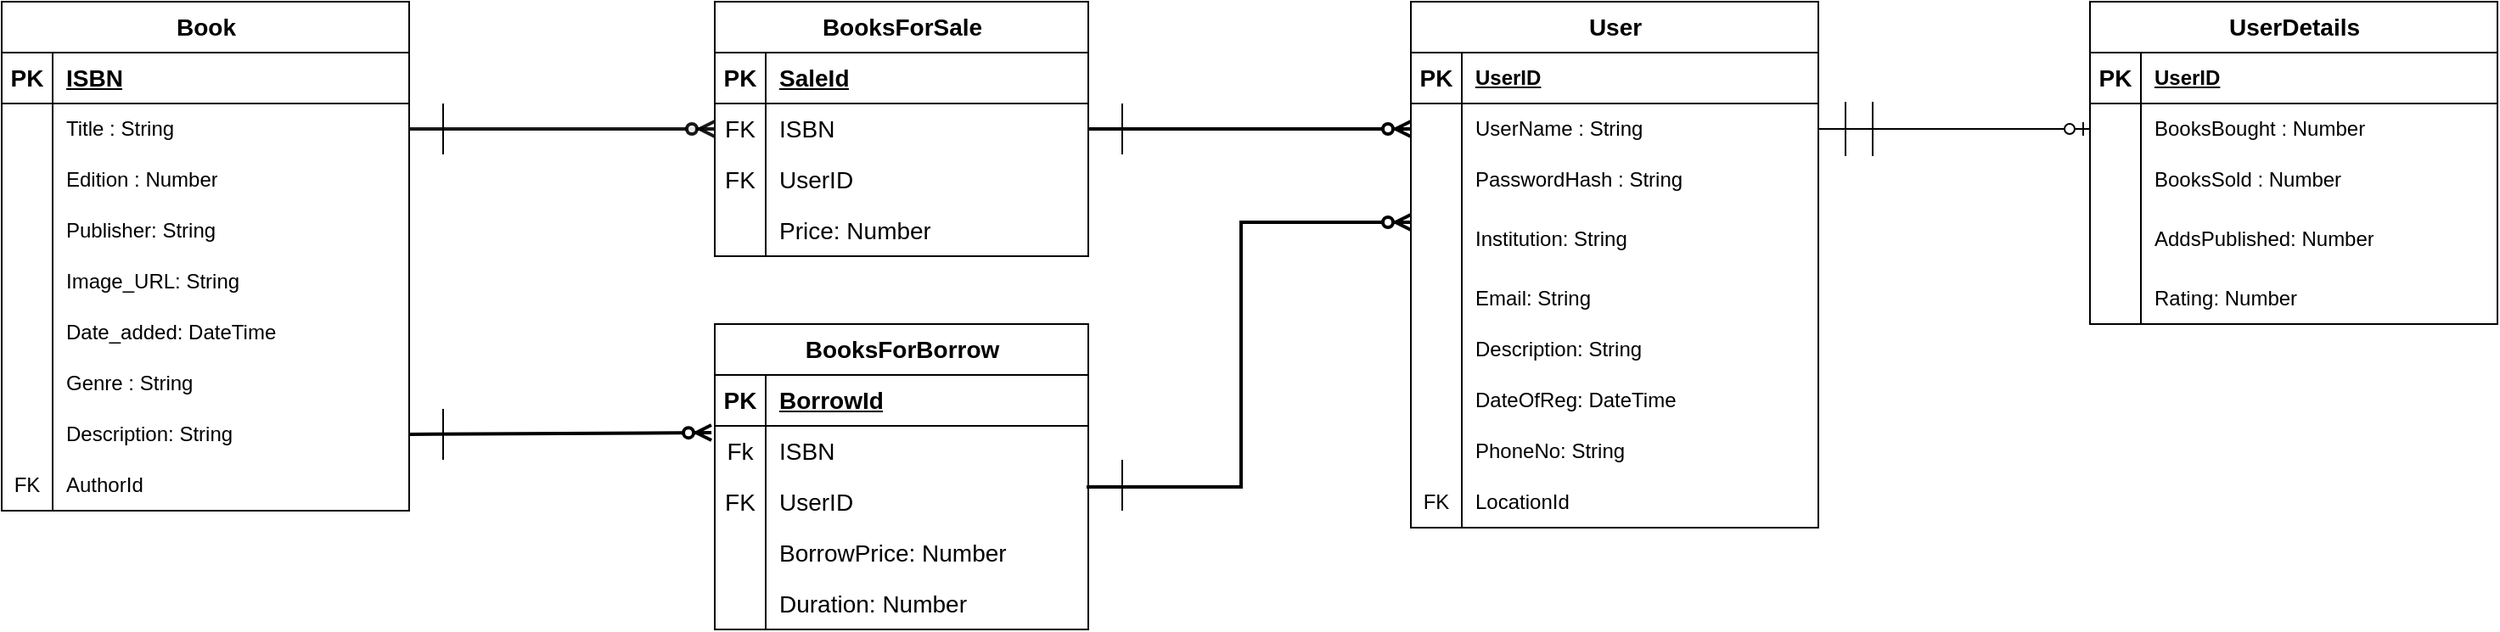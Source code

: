 <mxfile version="21.6.7" type="github">
  <diagram name="Page-1" id="9v51sOSDwu45F2Rm-h4h">
    <mxGraphModel dx="1434" dy="751" grid="1" gridSize="10" guides="1" tooltips="1" connect="1" arrows="1" fold="1" page="1" pageScale="1" pageWidth="850" pageHeight="1100" math="0" shadow="0">
      <root>
        <mxCell id="0" />
        <mxCell id="1" parent="0" />
        <mxCell id="C9G05ynlxcYuqc8bVZSr-22" value="Book" style="shape=table;startSize=30;container=1;collapsible=1;childLayout=tableLayout;fixedRows=1;rowLines=0;fontStyle=1;align=center;resizeLast=1;html=1;fontSize=14;resizeHeight=1;" parent="1" vertex="1">
          <mxGeometry x="20" y="40" width="240" height="300" as="geometry">
            <mxRectangle x="330" y="170" width="80" height="30" as="alternateBounds" />
          </mxGeometry>
        </mxCell>
        <mxCell id="C9G05ynlxcYuqc8bVZSr-23" value="" style="shape=tableRow;horizontal=0;startSize=0;swimlaneHead=0;swimlaneBody=0;fillColor=none;collapsible=0;dropTarget=0;points=[[0,0.5],[1,0.5]];portConstraint=eastwest;top=0;left=0;right=0;bottom=1;" parent="C9G05ynlxcYuqc8bVZSr-22" vertex="1">
          <mxGeometry y="30" width="240" height="30" as="geometry" />
        </mxCell>
        <mxCell id="C9G05ynlxcYuqc8bVZSr-24" value="&lt;font style=&quot;font-size: 14px;&quot;&gt;PK&lt;/font&gt;" style="shape=partialRectangle;connectable=0;fillColor=none;top=0;left=0;bottom=0;right=0;fontStyle=1;overflow=hidden;whiteSpace=wrap;html=1;" parent="C9G05ynlxcYuqc8bVZSr-23" vertex="1">
          <mxGeometry width="30" height="30" as="geometry">
            <mxRectangle width="30" height="30" as="alternateBounds" />
          </mxGeometry>
        </mxCell>
        <mxCell id="C9G05ynlxcYuqc8bVZSr-25" value="&lt;font style=&quot;font-size: 14px;&quot;&gt;ISBN&lt;/font&gt;" style="shape=partialRectangle;connectable=0;fillColor=none;top=0;left=0;bottom=0;right=0;align=left;spacingLeft=6;fontStyle=5;overflow=hidden;whiteSpace=wrap;html=1;" parent="C9G05ynlxcYuqc8bVZSr-23" vertex="1">
          <mxGeometry x="30" width="210" height="30" as="geometry">
            <mxRectangle width="210" height="30" as="alternateBounds" />
          </mxGeometry>
        </mxCell>
        <mxCell id="C9G05ynlxcYuqc8bVZSr-26" value="" style="shape=tableRow;horizontal=0;startSize=0;swimlaneHead=0;swimlaneBody=0;fillColor=none;collapsible=0;dropTarget=0;points=[[0,0.5],[1,0.5]];portConstraint=eastwest;top=0;left=0;right=0;bottom=0;" parent="C9G05ynlxcYuqc8bVZSr-22" vertex="1">
          <mxGeometry y="60" width="240" height="30" as="geometry" />
        </mxCell>
        <mxCell id="C9G05ynlxcYuqc8bVZSr-27" value="" style="shape=partialRectangle;connectable=0;fillColor=none;top=0;left=0;bottom=0;right=0;editable=1;overflow=hidden;whiteSpace=wrap;html=1;" parent="C9G05ynlxcYuqc8bVZSr-26" vertex="1">
          <mxGeometry width="30" height="30" as="geometry">
            <mxRectangle width="30" height="30" as="alternateBounds" />
          </mxGeometry>
        </mxCell>
        <mxCell id="C9G05ynlxcYuqc8bVZSr-28" value="&lt;div align=&quot;left&quot;&gt;Title : String&lt;br&gt;&lt;/div&gt;" style="shape=partialRectangle;connectable=0;fillColor=none;top=0;left=0;bottom=0;right=0;align=left;spacingLeft=6;overflow=hidden;whiteSpace=wrap;html=1;fontSize=12;" parent="C9G05ynlxcYuqc8bVZSr-26" vertex="1">
          <mxGeometry x="30" width="210" height="30" as="geometry">
            <mxRectangle width="210" height="30" as="alternateBounds" />
          </mxGeometry>
        </mxCell>
        <mxCell id="C9G05ynlxcYuqc8bVZSr-29" value="" style="shape=tableRow;horizontal=0;startSize=0;swimlaneHead=0;swimlaneBody=0;fillColor=none;collapsible=0;dropTarget=0;points=[[0,0.5],[1,0.5]];portConstraint=eastwest;top=0;left=0;right=0;bottom=0;" parent="C9G05ynlxcYuqc8bVZSr-22" vertex="1">
          <mxGeometry y="90" width="240" height="30" as="geometry" />
        </mxCell>
        <mxCell id="C9G05ynlxcYuqc8bVZSr-30" value="" style="shape=partialRectangle;connectable=0;fillColor=none;top=0;left=0;bottom=0;right=0;editable=1;overflow=hidden;whiteSpace=wrap;html=1;" parent="C9G05ynlxcYuqc8bVZSr-29" vertex="1">
          <mxGeometry width="30" height="30" as="geometry">
            <mxRectangle width="30" height="30" as="alternateBounds" />
          </mxGeometry>
        </mxCell>
        <mxCell id="C9G05ynlxcYuqc8bVZSr-31" value="Edition : Number" style="shape=partialRectangle;connectable=0;fillColor=none;top=0;left=0;bottom=0;right=0;align=left;spacingLeft=6;overflow=hidden;whiteSpace=wrap;html=1;fontSize=12;" parent="C9G05ynlxcYuqc8bVZSr-29" vertex="1">
          <mxGeometry x="30" width="210" height="30" as="geometry">
            <mxRectangle width="210" height="30" as="alternateBounds" />
          </mxGeometry>
        </mxCell>
        <mxCell id="C9G05ynlxcYuqc8bVZSr-32" value="" style="shape=tableRow;horizontal=0;startSize=0;swimlaneHead=0;swimlaneBody=0;fillColor=none;collapsible=0;dropTarget=0;points=[[0,0.5],[1,0.5]];portConstraint=eastwest;top=0;left=0;right=0;bottom=0;" parent="C9G05ynlxcYuqc8bVZSr-22" vertex="1">
          <mxGeometry y="120" width="240" height="30" as="geometry" />
        </mxCell>
        <mxCell id="C9G05ynlxcYuqc8bVZSr-33" value="" style="shape=partialRectangle;connectable=0;fillColor=none;top=0;left=0;bottom=0;right=0;editable=1;overflow=hidden;whiteSpace=wrap;html=1;" parent="C9G05ynlxcYuqc8bVZSr-32" vertex="1">
          <mxGeometry width="30" height="30" as="geometry">
            <mxRectangle width="30" height="30" as="alternateBounds" />
          </mxGeometry>
        </mxCell>
        <mxCell id="C9G05ynlxcYuqc8bVZSr-34" value="Publisher: String" style="shape=partialRectangle;connectable=0;fillColor=none;top=0;left=0;bottom=0;right=0;align=left;spacingLeft=6;overflow=hidden;whiteSpace=wrap;html=1;fontSize=12;" parent="C9G05ynlxcYuqc8bVZSr-32" vertex="1">
          <mxGeometry x="30" width="210" height="30" as="geometry">
            <mxRectangle width="210" height="30" as="alternateBounds" />
          </mxGeometry>
        </mxCell>
        <mxCell id="C9G05ynlxcYuqc8bVZSr-78" value="" style="shape=tableRow;horizontal=0;startSize=0;swimlaneHead=0;swimlaneBody=0;fillColor=none;collapsible=0;dropTarget=0;points=[[0,0.5],[1,0.5]];portConstraint=eastwest;top=0;left=0;right=0;bottom=0;" parent="C9G05ynlxcYuqc8bVZSr-22" vertex="1">
          <mxGeometry y="150" width="240" height="30" as="geometry" />
        </mxCell>
        <mxCell id="C9G05ynlxcYuqc8bVZSr-79" value="" style="shape=partialRectangle;connectable=0;fillColor=none;top=0;left=0;bottom=0;right=0;editable=1;overflow=hidden;whiteSpace=wrap;html=1;" parent="C9G05ynlxcYuqc8bVZSr-78" vertex="1">
          <mxGeometry width="30" height="30" as="geometry">
            <mxRectangle width="30" height="30" as="alternateBounds" />
          </mxGeometry>
        </mxCell>
        <mxCell id="C9G05ynlxcYuqc8bVZSr-80" value="Image_URL: String" style="shape=partialRectangle;connectable=0;fillColor=none;top=0;left=0;bottom=0;right=0;align=left;spacingLeft=6;overflow=hidden;whiteSpace=wrap;html=1;fontSize=12;" parent="C9G05ynlxcYuqc8bVZSr-78" vertex="1">
          <mxGeometry x="30" width="210" height="30" as="geometry">
            <mxRectangle width="210" height="30" as="alternateBounds" />
          </mxGeometry>
        </mxCell>
        <mxCell id="C9G05ynlxcYuqc8bVZSr-81" value="" style="shape=tableRow;horizontal=0;startSize=0;swimlaneHead=0;swimlaneBody=0;fillColor=none;collapsible=0;dropTarget=0;points=[[0,0.5],[1,0.5]];portConstraint=eastwest;top=0;left=0;right=0;bottom=0;" parent="C9G05ynlxcYuqc8bVZSr-22" vertex="1">
          <mxGeometry y="180" width="240" height="30" as="geometry" />
        </mxCell>
        <mxCell id="C9G05ynlxcYuqc8bVZSr-82" value="" style="shape=partialRectangle;connectable=0;fillColor=none;top=0;left=0;bottom=0;right=0;editable=1;overflow=hidden;whiteSpace=wrap;html=1;" parent="C9G05ynlxcYuqc8bVZSr-81" vertex="1">
          <mxGeometry width="30" height="30" as="geometry">
            <mxRectangle width="30" height="30" as="alternateBounds" />
          </mxGeometry>
        </mxCell>
        <mxCell id="C9G05ynlxcYuqc8bVZSr-83" value="Date_added: DateTime" style="shape=partialRectangle;connectable=0;fillColor=none;top=0;left=0;bottom=0;right=0;align=left;spacingLeft=6;overflow=hidden;whiteSpace=wrap;html=1;fontSize=12;" parent="C9G05ynlxcYuqc8bVZSr-81" vertex="1">
          <mxGeometry x="30" width="210" height="30" as="geometry">
            <mxRectangle width="210" height="30" as="alternateBounds" />
          </mxGeometry>
        </mxCell>
        <mxCell id="C9G05ynlxcYuqc8bVZSr-84" value="" style="shape=tableRow;horizontal=0;startSize=0;swimlaneHead=0;swimlaneBody=0;fillColor=none;collapsible=0;dropTarget=0;points=[[0,0.5],[1,0.5]];portConstraint=eastwest;top=0;left=0;right=0;bottom=0;" parent="C9G05ynlxcYuqc8bVZSr-22" vertex="1">
          <mxGeometry y="210" width="240" height="30" as="geometry" />
        </mxCell>
        <mxCell id="C9G05ynlxcYuqc8bVZSr-85" value="" style="shape=partialRectangle;connectable=0;fillColor=none;top=0;left=0;bottom=0;right=0;editable=1;overflow=hidden;whiteSpace=wrap;html=1;" parent="C9G05ynlxcYuqc8bVZSr-84" vertex="1">
          <mxGeometry width="30" height="30" as="geometry">
            <mxRectangle width="30" height="30" as="alternateBounds" />
          </mxGeometry>
        </mxCell>
        <mxCell id="C9G05ynlxcYuqc8bVZSr-86" value="Genre : String" style="shape=partialRectangle;connectable=0;fillColor=none;top=0;left=0;bottom=0;right=0;align=left;spacingLeft=6;overflow=hidden;whiteSpace=wrap;html=1;fontSize=12;" parent="C9G05ynlxcYuqc8bVZSr-84" vertex="1">
          <mxGeometry x="30" width="210" height="30" as="geometry">
            <mxRectangle width="210" height="30" as="alternateBounds" />
          </mxGeometry>
        </mxCell>
        <mxCell id="C9G05ynlxcYuqc8bVZSr-87" value="" style="shape=tableRow;horizontal=0;startSize=0;swimlaneHead=0;swimlaneBody=0;fillColor=none;collapsible=0;dropTarget=0;points=[[0,0.5],[1,0.5]];portConstraint=eastwest;top=0;left=0;right=0;bottom=0;" parent="C9G05ynlxcYuqc8bVZSr-22" vertex="1">
          <mxGeometry y="240" width="240" height="30" as="geometry" />
        </mxCell>
        <mxCell id="C9G05ynlxcYuqc8bVZSr-88" value="" style="shape=partialRectangle;connectable=0;fillColor=none;top=0;left=0;bottom=0;right=0;editable=1;overflow=hidden;whiteSpace=wrap;html=1;" parent="C9G05ynlxcYuqc8bVZSr-87" vertex="1">
          <mxGeometry width="30" height="30" as="geometry">
            <mxRectangle width="30" height="30" as="alternateBounds" />
          </mxGeometry>
        </mxCell>
        <mxCell id="C9G05ynlxcYuqc8bVZSr-89" value="Description: String" style="shape=partialRectangle;connectable=0;fillColor=none;top=0;left=0;bottom=0;right=0;align=left;spacingLeft=6;overflow=hidden;whiteSpace=wrap;html=1;fontSize=12;" parent="C9G05ynlxcYuqc8bVZSr-87" vertex="1">
          <mxGeometry x="30" width="210" height="30" as="geometry">
            <mxRectangle width="210" height="30" as="alternateBounds" />
          </mxGeometry>
        </mxCell>
        <mxCell id="C9G05ynlxcYuqc8bVZSr-93" value="" style="shape=tableRow;horizontal=0;startSize=0;swimlaneHead=0;swimlaneBody=0;fillColor=none;collapsible=0;dropTarget=0;points=[[0,0.5],[1,0.5]];portConstraint=eastwest;top=0;left=0;right=0;bottom=0;" parent="C9G05ynlxcYuqc8bVZSr-22" vertex="1">
          <mxGeometry y="270" width="240" height="30" as="geometry" />
        </mxCell>
        <mxCell id="C9G05ynlxcYuqc8bVZSr-94" value="FK" style="shape=partialRectangle;connectable=0;fillColor=none;top=0;left=0;bottom=0;right=0;editable=1;overflow=hidden;whiteSpace=wrap;html=1;" parent="C9G05ynlxcYuqc8bVZSr-93" vertex="1">
          <mxGeometry width="30" height="30" as="geometry">
            <mxRectangle width="30" height="30" as="alternateBounds" />
          </mxGeometry>
        </mxCell>
        <mxCell id="C9G05ynlxcYuqc8bVZSr-95" value="AuthorId " style="shape=partialRectangle;connectable=0;fillColor=none;top=0;left=0;bottom=0;right=0;align=left;spacingLeft=6;overflow=hidden;whiteSpace=wrap;html=1;fontSize=12;" parent="C9G05ynlxcYuqc8bVZSr-93" vertex="1">
          <mxGeometry x="30" width="210" height="30" as="geometry">
            <mxRectangle width="210" height="30" as="alternateBounds" />
          </mxGeometry>
        </mxCell>
        <mxCell id="C9G05ynlxcYuqc8bVZSr-114" value="BooksForSale " style="shape=table;startSize=30;container=1;collapsible=1;childLayout=tableLayout;fixedRows=1;rowLines=0;fontStyle=1;align=center;resizeLast=1;html=1;strokeColor=default;fontFamily=Helvetica;fontSize=14;fontColor=default;fillColor=default;" parent="1" vertex="1">
          <mxGeometry x="440" y="40" width="220" height="150" as="geometry" />
        </mxCell>
        <mxCell id="C9G05ynlxcYuqc8bVZSr-115" value="" style="shape=tableRow;horizontal=0;startSize=0;swimlaneHead=0;swimlaneBody=0;fillColor=none;collapsible=0;dropTarget=0;points=[[0,0.5],[1,0.5]];portConstraint=eastwest;top=0;left=0;right=0;bottom=1;strokeColor=default;fontFamily=Helvetica;fontSize=14;fontColor=default;html=1;" parent="C9G05ynlxcYuqc8bVZSr-114" vertex="1">
          <mxGeometry y="30" width="220" height="30" as="geometry" />
        </mxCell>
        <mxCell id="C9G05ynlxcYuqc8bVZSr-116" value="PK" style="shape=partialRectangle;connectable=0;fillColor=none;top=0;left=0;bottom=0;right=0;fontStyle=1;overflow=hidden;whiteSpace=wrap;html=1;strokeColor=default;fontFamily=Helvetica;fontSize=14;fontColor=default;startSize=30;" parent="C9G05ynlxcYuqc8bVZSr-115" vertex="1">
          <mxGeometry width="30" height="30" as="geometry">
            <mxRectangle width="30" height="30" as="alternateBounds" />
          </mxGeometry>
        </mxCell>
        <mxCell id="C9G05ynlxcYuqc8bVZSr-117" value="SaleId" style="shape=partialRectangle;connectable=0;fillColor=none;top=0;left=0;bottom=0;right=0;align=left;spacingLeft=6;fontStyle=5;overflow=hidden;whiteSpace=wrap;html=1;strokeColor=default;fontFamily=Helvetica;fontSize=14;fontColor=default;startSize=30;" parent="C9G05ynlxcYuqc8bVZSr-115" vertex="1">
          <mxGeometry x="30" width="190" height="30" as="geometry">
            <mxRectangle width="190" height="30" as="alternateBounds" />
          </mxGeometry>
        </mxCell>
        <mxCell id="C9G05ynlxcYuqc8bVZSr-118" value="" style="shape=tableRow;horizontal=0;startSize=0;swimlaneHead=0;swimlaneBody=0;fillColor=none;collapsible=0;dropTarget=0;points=[[0,0.5],[1,0.5]];portConstraint=eastwest;top=0;left=0;right=0;bottom=0;strokeColor=default;fontFamily=Helvetica;fontSize=14;fontColor=default;html=1;" parent="C9G05ynlxcYuqc8bVZSr-114" vertex="1">
          <mxGeometry y="60" width="220" height="30" as="geometry" />
        </mxCell>
        <mxCell id="C9G05ynlxcYuqc8bVZSr-119" value="FK" style="shape=partialRectangle;connectable=0;fillColor=none;top=0;left=0;bottom=0;right=0;editable=1;overflow=hidden;whiteSpace=wrap;html=1;strokeColor=default;fontFamily=Helvetica;fontSize=14;fontColor=default;startSize=30;" parent="C9G05ynlxcYuqc8bVZSr-118" vertex="1">
          <mxGeometry width="30" height="30" as="geometry">
            <mxRectangle width="30" height="30" as="alternateBounds" />
          </mxGeometry>
        </mxCell>
        <mxCell id="C9G05ynlxcYuqc8bVZSr-120" value="ISBN" style="shape=partialRectangle;connectable=0;fillColor=none;top=0;left=0;bottom=0;right=0;align=left;spacingLeft=6;overflow=hidden;whiteSpace=wrap;html=1;strokeColor=default;fontFamily=Helvetica;fontSize=14;fontColor=default;startSize=30;" parent="C9G05ynlxcYuqc8bVZSr-118" vertex="1">
          <mxGeometry x="30" width="190" height="30" as="geometry">
            <mxRectangle width="190" height="30" as="alternateBounds" />
          </mxGeometry>
        </mxCell>
        <mxCell id="C9G05ynlxcYuqc8bVZSr-121" value="" style="shape=tableRow;horizontal=0;startSize=0;swimlaneHead=0;swimlaneBody=0;fillColor=none;collapsible=0;dropTarget=0;points=[[0,0.5],[1,0.5]];portConstraint=eastwest;top=0;left=0;right=0;bottom=0;strokeColor=default;fontFamily=Helvetica;fontSize=14;fontColor=default;html=1;" parent="C9G05ynlxcYuqc8bVZSr-114" vertex="1">
          <mxGeometry y="90" width="220" height="30" as="geometry" />
        </mxCell>
        <mxCell id="C9G05ynlxcYuqc8bVZSr-122" value="FK" style="shape=partialRectangle;connectable=0;fillColor=none;top=0;left=0;bottom=0;right=0;editable=1;overflow=hidden;whiteSpace=wrap;html=1;strokeColor=default;fontFamily=Helvetica;fontSize=14;fontColor=default;startSize=30;" parent="C9G05ynlxcYuqc8bVZSr-121" vertex="1">
          <mxGeometry width="30" height="30" as="geometry">
            <mxRectangle width="30" height="30" as="alternateBounds" />
          </mxGeometry>
        </mxCell>
        <mxCell id="C9G05ynlxcYuqc8bVZSr-123" value="UserID" style="shape=partialRectangle;connectable=0;fillColor=none;top=0;left=0;bottom=0;right=0;align=left;spacingLeft=6;overflow=hidden;whiteSpace=wrap;html=1;strokeColor=default;fontFamily=Helvetica;fontSize=14;fontColor=default;startSize=30;" parent="C9G05ynlxcYuqc8bVZSr-121" vertex="1">
          <mxGeometry x="30" width="190" height="30" as="geometry">
            <mxRectangle width="190" height="30" as="alternateBounds" />
          </mxGeometry>
        </mxCell>
        <mxCell id="C9G05ynlxcYuqc8bVZSr-124" value="" style="shape=tableRow;horizontal=0;startSize=0;swimlaneHead=0;swimlaneBody=0;fillColor=none;collapsible=0;dropTarget=0;points=[[0,0.5],[1,0.5]];portConstraint=eastwest;top=0;left=0;right=0;bottom=0;strokeColor=default;fontFamily=Helvetica;fontSize=14;fontColor=default;html=1;" parent="C9G05ynlxcYuqc8bVZSr-114" vertex="1">
          <mxGeometry y="120" width="220" height="30" as="geometry" />
        </mxCell>
        <mxCell id="C9G05ynlxcYuqc8bVZSr-125" value="" style="shape=partialRectangle;connectable=0;fillColor=none;top=0;left=0;bottom=0;right=0;editable=1;overflow=hidden;whiteSpace=wrap;html=1;strokeColor=default;fontFamily=Helvetica;fontSize=14;fontColor=default;startSize=30;" parent="C9G05ynlxcYuqc8bVZSr-124" vertex="1">
          <mxGeometry width="30" height="30" as="geometry">
            <mxRectangle width="30" height="30" as="alternateBounds" />
          </mxGeometry>
        </mxCell>
        <mxCell id="C9G05ynlxcYuqc8bVZSr-126" value="Price: Number" style="shape=partialRectangle;connectable=0;fillColor=none;top=0;left=0;bottom=0;right=0;align=left;spacingLeft=6;overflow=hidden;whiteSpace=wrap;html=1;strokeColor=default;fontFamily=Helvetica;fontSize=14;fontColor=default;startSize=30;" parent="C9G05ynlxcYuqc8bVZSr-124" vertex="1">
          <mxGeometry x="30" width="190" height="30" as="geometry">
            <mxRectangle width="190" height="30" as="alternateBounds" />
          </mxGeometry>
        </mxCell>
        <mxCell id="C9G05ynlxcYuqc8bVZSr-127" value="BooksForBorrow" style="shape=table;startSize=30;container=1;collapsible=1;childLayout=tableLayout;fixedRows=1;rowLines=0;fontStyle=1;align=center;resizeLast=1;html=1;strokeColor=default;fontFamily=Helvetica;fontSize=14;fontColor=default;fillColor=default;" parent="1" vertex="1">
          <mxGeometry x="440" y="230" width="220" height="180" as="geometry" />
        </mxCell>
        <mxCell id="C9G05ynlxcYuqc8bVZSr-128" value="" style="shape=tableRow;horizontal=0;startSize=0;swimlaneHead=0;swimlaneBody=0;fillColor=none;collapsible=0;dropTarget=0;points=[[0,0.5],[1,0.5]];portConstraint=eastwest;top=0;left=0;right=0;bottom=1;strokeColor=default;fontFamily=Helvetica;fontSize=14;fontColor=default;html=1;" parent="C9G05ynlxcYuqc8bVZSr-127" vertex="1">
          <mxGeometry y="30" width="220" height="30" as="geometry" />
        </mxCell>
        <mxCell id="C9G05ynlxcYuqc8bVZSr-129" value="PK" style="shape=partialRectangle;connectable=0;fillColor=none;top=0;left=0;bottom=0;right=0;fontStyle=1;overflow=hidden;whiteSpace=wrap;html=1;strokeColor=default;fontFamily=Helvetica;fontSize=14;fontColor=default;startSize=30;" parent="C9G05ynlxcYuqc8bVZSr-128" vertex="1">
          <mxGeometry width="30" height="30" as="geometry">
            <mxRectangle width="30" height="30" as="alternateBounds" />
          </mxGeometry>
        </mxCell>
        <mxCell id="C9G05ynlxcYuqc8bVZSr-130" value="BorrowId" style="shape=partialRectangle;connectable=0;fillColor=none;top=0;left=0;bottom=0;right=0;align=left;spacingLeft=6;fontStyle=5;overflow=hidden;whiteSpace=wrap;html=1;strokeColor=default;fontFamily=Helvetica;fontSize=14;fontColor=default;startSize=30;" parent="C9G05ynlxcYuqc8bVZSr-128" vertex="1">
          <mxGeometry x="30" width="190" height="30" as="geometry">
            <mxRectangle width="190" height="30" as="alternateBounds" />
          </mxGeometry>
        </mxCell>
        <mxCell id="C9G05ynlxcYuqc8bVZSr-131" value="" style="shape=tableRow;horizontal=0;startSize=0;swimlaneHead=0;swimlaneBody=0;fillColor=none;collapsible=0;dropTarget=0;points=[[0,0.5],[1,0.5]];portConstraint=eastwest;top=0;left=0;right=0;bottom=0;strokeColor=default;fontFamily=Helvetica;fontSize=14;fontColor=default;html=1;" parent="C9G05ynlxcYuqc8bVZSr-127" vertex="1">
          <mxGeometry y="60" width="220" height="30" as="geometry" />
        </mxCell>
        <mxCell id="C9G05ynlxcYuqc8bVZSr-132" value="Fk" style="shape=partialRectangle;connectable=0;fillColor=none;top=0;left=0;bottom=0;right=0;editable=1;overflow=hidden;whiteSpace=wrap;html=1;strokeColor=default;fontFamily=Helvetica;fontSize=14;fontColor=default;startSize=30;" parent="C9G05ynlxcYuqc8bVZSr-131" vertex="1">
          <mxGeometry width="30" height="30" as="geometry">
            <mxRectangle width="30" height="30" as="alternateBounds" />
          </mxGeometry>
        </mxCell>
        <mxCell id="C9G05ynlxcYuqc8bVZSr-133" value="ISBN" style="shape=partialRectangle;connectable=0;fillColor=none;top=0;left=0;bottom=0;right=0;align=left;spacingLeft=6;overflow=hidden;whiteSpace=wrap;html=1;strokeColor=default;fontFamily=Helvetica;fontSize=14;fontColor=default;startSize=30;" parent="C9G05ynlxcYuqc8bVZSr-131" vertex="1">
          <mxGeometry x="30" width="190" height="30" as="geometry">
            <mxRectangle width="190" height="30" as="alternateBounds" />
          </mxGeometry>
        </mxCell>
        <mxCell id="C9G05ynlxcYuqc8bVZSr-134" value="" style="shape=tableRow;horizontal=0;startSize=0;swimlaneHead=0;swimlaneBody=0;fillColor=none;collapsible=0;dropTarget=0;points=[[0,0.5],[1,0.5]];portConstraint=eastwest;top=0;left=0;right=0;bottom=0;strokeColor=default;fontFamily=Helvetica;fontSize=14;fontColor=default;html=1;" parent="C9G05ynlxcYuqc8bVZSr-127" vertex="1">
          <mxGeometry y="90" width="220" height="30" as="geometry" />
        </mxCell>
        <mxCell id="C9G05ynlxcYuqc8bVZSr-135" value="FK" style="shape=partialRectangle;connectable=0;fillColor=none;top=0;left=0;bottom=0;right=0;editable=1;overflow=hidden;whiteSpace=wrap;html=1;strokeColor=default;fontFamily=Helvetica;fontSize=14;fontColor=default;startSize=30;" parent="C9G05ynlxcYuqc8bVZSr-134" vertex="1">
          <mxGeometry width="30" height="30" as="geometry">
            <mxRectangle width="30" height="30" as="alternateBounds" />
          </mxGeometry>
        </mxCell>
        <mxCell id="C9G05ynlxcYuqc8bVZSr-136" value="UserID" style="shape=partialRectangle;connectable=0;fillColor=none;top=0;left=0;bottom=0;right=0;align=left;spacingLeft=6;overflow=hidden;whiteSpace=wrap;html=1;strokeColor=default;fontFamily=Helvetica;fontSize=14;fontColor=default;startSize=30;" parent="C9G05ynlxcYuqc8bVZSr-134" vertex="1">
          <mxGeometry x="30" width="190" height="30" as="geometry">
            <mxRectangle width="190" height="30" as="alternateBounds" />
          </mxGeometry>
        </mxCell>
        <mxCell id="C9G05ynlxcYuqc8bVZSr-137" value="" style="shape=tableRow;horizontal=0;startSize=0;swimlaneHead=0;swimlaneBody=0;fillColor=none;collapsible=0;dropTarget=0;points=[[0,0.5],[1,0.5]];portConstraint=eastwest;top=0;left=0;right=0;bottom=0;strokeColor=default;fontFamily=Helvetica;fontSize=14;fontColor=default;html=1;" parent="C9G05ynlxcYuqc8bVZSr-127" vertex="1">
          <mxGeometry y="120" width="220" height="30" as="geometry" />
        </mxCell>
        <mxCell id="C9G05ynlxcYuqc8bVZSr-138" value="" style="shape=partialRectangle;connectable=0;fillColor=none;top=0;left=0;bottom=0;right=0;editable=1;overflow=hidden;whiteSpace=wrap;html=1;strokeColor=default;fontFamily=Helvetica;fontSize=14;fontColor=default;startSize=30;" parent="C9G05ynlxcYuqc8bVZSr-137" vertex="1">
          <mxGeometry width="30" height="30" as="geometry">
            <mxRectangle width="30" height="30" as="alternateBounds" />
          </mxGeometry>
        </mxCell>
        <mxCell id="C9G05ynlxcYuqc8bVZSr-139" value="BorrowPrice: Number" style="shape=partialRectangle;connectable=0;fillColor=none;top=0;left=0;bottom=0;right=0;align=left;spacingLeft=6;overflow=hidden;whiteSpace=wrap;html=1;strokeColor=default;fontFamily=Helvetica;fontSize=14;fontColor=default;startSize=30;" parent="C9G05ynlxcYuqc8bVZSr-137" vertex="1">
          <mxGeometry x="30" width="190" height="30" as="geometry">
            <mxRectangle width="190" height="30" as="alternateBounds" />
          </mxGeometry>
        </mxCell>
        <mxCell id="C9G05ynlxcYuqc8bVZSr-140" value="" style="shape=tableRow;horizontal=0;startSize=0;swimlaneHead=0;swimlaneBody=0;fillColor=none;collapsible=0;dropTarget=0;points=[[0,0.5],[1,0.5]];portConstraint=eastwest;top=0;left=0;right=0;bottom=0;strokeColor=default;fontFamily=Helvetica;fontSize=14;fontColor=default;html=1;" parent="C9G05ynlxcYuqc8bVZSr-127" vertex="1">
          <mxGeometry y="150" width="220" height="30" as="geometry" />
        </mxCell>
        <mxCell id="C9G05ynlxcYuqc8bVZSr-141" value="" style="shape=partialRectangle;connectable=0;fillColor=none;top=0;left=0;bottom=0;right=0;editable=1;overflow=hidden;whiteSpace=wrap;html=1;strokeColor=default;fontFamily=Helvetica;fontSize=14;fontColor=default;startSize=30;" parent="C9G05ynlxcYuqc8bVZSr-140" vertex="1">
          <mxGeometry width="30" height="30" as="geometry">
            <mxRectangle width="30" height="30" as="alternateBounds" />
          </mxGeometry>
        </mxCell>
        <mxCell id="C9G05ynlxcYuqc8bVZSr-142" value="Duration: Number" style="shape=partialRectangle;connectable=0;fillColor=none;top=0;left=0;bottom=0;right=0;align=left;spacingLeft=6;overflow=hidden;whiteSpace=wrap;html=1;strokeColor=default;fontFamily=Helvetica;fontSize=14;fontColor=default;startSize=30;" parent="C9G05ynlxcYuqc8bVZSr-140" vertex="1">
          <mxGeometry x="30" width="190" height="30" as="geometry">
            <mxRectangle width="190" height="30" as="alternateBounds" />
          </mxGeometry>
        </mxCell>
        <mxCell id="C9G05ynlxcYuqc8bVZSr-143" value="" style="fontSize=12;html=1;endArrow=ERzeroToMany;endFill=1;fontFamily=Helvetica;fontColor=default;startSize=30;entryX=0;entryY=0.5;entryDx=0;entryDy=0;exitX=1;exitY=0.5;exitDx=0;exitDy=0;strokeWidth=2;rounded=0;opacity=90;" parent="1" source="C9G05ynlxcYuqc8bVZSr-26" target="C9G05ynlxcYuqc8bVZSr-118" edge="1">
          <mxGeometry width="100" height="100" relative="1" as="geometry">
            <mxPoint x="260" y="180" as="sourcePoint" />
            <mxPoint x="370" y="70" as="targetPoint" />
          </mxGeometry>
        </mxCell>
        <mxCell id="C9G05ynlxcYuqc8bVZSr-144" value="" style="fontSize=12;html=1;endArrow=ERzeroToMany;endFill=1;rounded=0;fontFamily=Helvetica;fontColor=default;startSize=30;exitX=1;exitY=0.5;exitDx=0;exitDy=0;entryX=-0.009;entryY=1.133;entryDx=0;entryDy=0;entryPerimeter=0;strokeWidth=2;" parent="1" source="C9G05ynlxcYuqc8bVZSr-87" target="C9G05ynlxcYuqc8bVZSr-128" edge="1">
          <mxGeometry width="100" height="100" relative="1" as="geometry">
            <mxPoint x="300" y="400" as="sourcePoint" />
            <mxPoint x="400" y="300" as="targetPoint" />
          </mxGeometry>
        </mxCell>
        <mxCell id="C9G05ynlxcYuqc8bVZSr-150" value="" style="endArrow=none;html=1;rounded=0;fontFamily=Helvetica;fontSize=14;fontColor=default;startSize=30;" parent="1" edge="1">
          <mxGeometry width="50" height="50" relative="1" as="geometry">
            <mxPoint x="280" y="280" as="sourcePoint" />
            <mxPoint x="280" y="310" as="targetPoint" />
          </mxGeometry>
        </mxCell>
        <mxCell id="C9G05ynlxcYuqc8bVZSr-151" value="" style="endArrow=none;html=1;rounded=0;fontFamily=Helvetica;fontSize=14;fontColor=default;startSize=30;" parent="1" edge="1">
          <mxGeometry width="50" height="50" relative="1" as="geometry">
            <mxPoint x="280" y="130" as="sourcePoint" />
            <mxPoint x="280" y="100" as="targetPoint" />
          </mxGeometry>
        </mxCell>
        <mxCell id="C9G05ynlxcYuqc8bVZSr-161" value="User" style="shape=table;startSize=30;container=1;collapsible=1;childLayout=tableLayout;fixedRows=1;rowLines=0;fontStyle=1;align=center;resizeLast=1;html=1;fontSize=14;resizeHeight=1;" parent="1" vertex="1">
          <mxGeometry x="850" y="40" width="240" height="310" as="geometry">
            <mxRectangle x="330" y="170" width="80" height="30" as="alternateBounds" />
          </mxGeometry>
        </mxCell>
        <mxCell id="C9G05ynlxcYuqc8bVZSr-162" value="" style="shape=tableRow;horizontal=0;startSize=0;swimlaneHead=0;swimlaneBody=0;fillColor=none;collapsible=0;dropTarget=0;points=[[0,0.5],[1,0.5]];portConstraint=eastwest;top=0;left=0;right=0;bottom=1;" parent="C9G05ynlxcYuqc8bVZSr-161" vertex="1">
          <mxGeometry y="30" width="240" height="30" as="geometry" />
        </mxCell>
        <mxCell id="C9G05ynlxcYuqc8bVZSr-163" value="&lt;font style=&quot;font-size: 14px;&quot;&gt;PK&lt;/font&gt;" style="shape=partialRectangle;connectable=0;fillColor=none;top=0;left=0;bottom=0;right=0;fontStyle=1;overflow=hidden;whiteSpace=wrap;html=1;" parent="C9G05ynlxcYuqc8bVZSr-162" vertex="1">
          <mxGeometry width="30" height="30" as="geometry">
            <mxRectangle width="30" height="30" as="alternateBounds" />
          </mxGeometry>
        </mxCell>
        <mxCell id="C9G05ynlxcYuqc8bVZSr-164" value="UserID" style="shape=partialRectangle;connectable=0;fillColor=none;top=0;left=0;bottom=0;right=0;align=left;spacingLeft=6;fontStyle=5;overflow=hidden;whiteSpace=wrap;html=1;" parent="C9G05ynlxcYuqc8bVZSr-162" vertex="1">
          <mxGeometry x="30" width="210" height="30" as="geometry">
            <mxRectangle width="210" height="30" as="alternateBounds" />
          </mxGeometry>
        </mxCell>
        <mxCell id="C9G05ynlxcYuqc8bVZSr-165" value="" style="shape=tableRow;horizontal=0;startSize=0;swimlaneHead=0;swimlaneBody=0;fillColor=none;collapsible=0;dropTarget=0;points=[[0,0.5],[1,0.5]];portConstraint=eastwest;top=0;left=0;right=0;bottom=0;" parent="C9G05ynlxcYuqc8bVZSr-161" vertex="1">
          <mxGeometry y="60" width="240" height="30" as="geometry" />
        </mxCell>
        <mxCell id="C9G05ynlxcYuqc8bVZSr-166" value="" style="shape=partialRectangle;connectable=0;fillColor=none;top=0;left=0;bottom=0;right=0;editable=1;overflow=hidden;whiteSpace=wrap;html=1;" parent="C9G05ynlxcYuqc8bVZSr-165" vertex="1">
          <mxGeometry width="30" height="30" as="geometry">
            <mxRectangle width="30" height="30" as="alternateBounds" />
          </mxGeometry>
        </mxCell>
        <mxCell id="C9G05ynlxcYuqc8bVZSr-167" value="&lt;div align=&quot;left&quot;&gt;UserName : String&lt;br&gt;&lt;/div&gt;" style="shape=partialRectangle;connectable=0;fillColor=none;top=0;left=0;bottom=0;right=0;align=left;spacingLeft=6;overflow=hidden;whiteSpace=wrap;html=1;fontSize=12;" parent="C9G05ynlxcYuqc8bVZSr-165" vertex="1">
          <mxGeometry x="30" width="210" height="30" as="geometry">
            <mxRectangle width="210" height="30" as="alternateBounds" />
          </mxGeometry>
        </mxCell>
        <mxCell id="C9G05ynlxcYuqc8bVZSr-168" value="" style="shape=tableRow;horizontal=0;startSize=0;swimlaneHead=0;swimlaneBody=0;fillColor=none;collapsible=0;dropTarget=0;points=[[0,0.5],[1,0.5]];portConstraint=eastwest;top=0;left=0;right=0;bottom=0;" parent="C9G05ynlxcYuqc8bVZSr-161" vertex="1">
          <mxGeometry y="90" width="240" height="30" as="geometry" />
        </mxCell>
        <mxCell id="C9G05ynlxcYuqc8bVZSr-169" value="" style="shape=partialRectangle;connectable=0;fillColor=none;top=0;left=0;bottom=0;right=0;editable=1;overflow=hidden;whiteSpace=wrap;html=1;" parent="C9G05ynlxcYuqc8bVZSr-168" vertex="1">
          <mxGeometry width="30" height="30" as="geometry">
            <mxRectangle width="30" height="30" as="alternateBounds" />
          </mxGeometry>
        </mxCell>
        <mxCell id="C9G05ynlxcYuqc8bVZSr-170" value="PasswordHash : String" style="shape=partialRectangle;connectable=0;fillColor=none;top=0;left=0;bottom=0;right=0;align=left;spacingLeft=6;overflow=hidden;whiteSpace=wrap;html=1;fontSize=12;" parent="C9G05ynlxcYuqc8bVZSr-168" vertex="1">
          <mxGeometry x="30" width="210" height="30" as="geometry">
            <mxRectangle width="210" height="30" as="alternateBounds" />
          </mxGeometry>
        </mxCell>
        <mxCell id="C9G05ynlxcYuqc8bVZSr-171" value="" style="shape=tableRow;horizontal=0;startSize=0;swimlaneHead=0;swimlaneBody=0;fillColor=none;collapsible=0;dropTarget=0;points=[[0,0.5],[1,0.5]];portConstraint=eastwest;top=0;left=0;right=0;bottom=0;" parent="C9G05ynlxcYuqc8bVZSr-161" vertex="1">
          <mxGeometry y="120" width="240" height="40" as="geometry" />
        </mxCell>
        <mxCell id="C9G05ynlxcYuqc8bVZSr-172" value="" style="shape=partialRectangle;connectable=0;fillColor=none;top=0;left=0;bottom=0;right=0;editable=1;overflow=hidden;whiteSpace=wrap;html=1;" parent="C9G05ynlxcYuqc8bVZSr-171" vertex="1">
          <mxGeometry width="30" height="40" as="geometry">
            <mxRectangle width="30" height="40" as="alternateBounds" />
          </mxGeometry>
        </mxCell>
        <mxCell id="C9G05ynlxcYuqc8bVZSr-173" value="Institution: String" style="shape=partialRectangle;connectable=0;fillColor=none;top=0;left=0;bottom=0;right=0;align=left;spacingLeft=6;overflow=hidden;whiteSpace=wrap;html=1;fontSize=12;" parent="C9G05ynlxcYuqc8bVZSr-171" vertex="1">
          <mxGeometry x="30" width="210" height="40" as="geometry">
            <mxRectangle width="210" height="40" as="alternateBounds" />
          </mxGeometry>
        </mxCell>
        <mxCell id="C9G05ynlxcYuqc8bVZSr-174" value="" style="shape=tableRow;horizontal=0;startSize=0;swimlaneHead=0;swimlaneBody=0;fillColor=none;collapsible=0;dropTarget=0;points=[[0,0.5],[1,0.5]];portConstraint=eastwest;top=0;left=0;right=0;bottom=0;" parent="C9G05ynlxcYuqc8bVZSr-161" vertex="1">
          <mxGeometry y="160" width="240" height="30" as="geometry" />
        </mxCell>
        <mxCell id="C9G05ynlxcYuqc8bVZSr-175" value="" style="shape=partialRectangle;connectable=0;fillColor=none;top=0;left=0;bottom=0;right=0;editable=1;overflow=hidden;whiteSpace=wrap;html=1;" parent="C9G05ynlxcYuqc8bVZSr-174" vertex="1">
          <mxGeometry width="30" height="30" as="geometry">
            <mxRectangle width="30" height="30" as="alternateBounds" />
          </mxGeometry>
        </mxCell>
        <mxCell id="C9G05ynlxcYuqc8bVZSr-176" value="Email: String" style="shape=partialRectangle;connectable=0;fillColor=none;top=0;left=0;bottom=0;right=0;align=left;spacingLeft=6;overflow=hidden;whiteSpace=wrap;html=1;fontSize=12;" parent="C9G05ynlxcYuqc8bVZSr-174" vertex="1">
          <mxGeometry x="30" width="210" height="30" as="geometry">
            <mxRectangle width="210" height="30" as="alternateBounds" />
          </mxGeometry>
        </mxCell>
        <mxCell id="C9G05ynlxcYuqc8bVZSr-183" value="" style="shape=tableRow;horizontal=0;startSize=0;swimlaneHead=0;swimlaneBody=0;fillColor=none;collapsible=0;dropTarget=0;points=[[0,0.5],[1,0.5]];portConstraint=eastwest;top=0;left=0;right=0;bottom=0;" parent="C9G05ynlxcYuqc8bVZSr-161" vertex="1">
          <mxGeometry y="190" width="240" height="30" as="geometry" />
        </mxCell>
        <mxCell id="C9G05ynlxcYuqc8bVZSr-184" value="" style="shape=partialRectangle;connectable=0;fillColor=none;top=0;left=0;bottom=0;right=0;editable=1;overflow=hidden;whiteSpace=wrap;html=1;" parent="C9G05ynlxcYuqc8bVZSr-183" vertex="1">
          <mxGeometry width="30" height="30" as="geometry">
            <mxRectangle width="30" height="30" as="alternateBounds" />
          </mxGeometry>
        </mxCell>
        <mxCell id="C9G05ynlxcYuqc8bVZSr-185" value="Description: String" style="shape=partialRectangle;connectable=0;fillColor=none;top=0;left=0;bottom=0;right=0;align=left;spacingLeft=6;overflow=hidden;whiteSpace=wrap;html=1;fontSize=12;" parent="C9G05ynlxcYuqc8bVZSr-183" vertex="1">
          <mxGeometry x="30" width="210" height="30" as="geometry">
            <mxRectangle width="210" height="30" as="alternateBounds" />
          </mxGeometry>
        </mxCell>
        <mxCell id="C9G05ynlxcYuqc8bVZSr-210" value="" style="shape=tableRow;horizontal=0;startSize=0;swimlaneHead=0;swimlaneBody=0;fillColor=none;collapsible=0;dropTarget=0;points=[[0,0.5],[1,0.5]];portConstraint=eastwest;top=0;left=0;right=0;bottom=0;" parent="C9G05ynlxcYuqc8bVZSr-161" vertex="1">
          <mxGeometry y="220" width="240" height="30" as="geometry" />
        </mxCell>
        <mxCell id="C9G05ynlxcYuqc8bVZSr-211" value="" style="shape=partialRectangle;connectable=0;fillColor=none;top=0;left=0;bottom=0;right=0;editable=1;overflow=hidden;whiteSpace=wrap;html=1;" parent="C9G05ynlxcYuqc8bVZSr-210" vertex="1">
          <mxGeometry width="30" height="30" as="geometry">
            <mxRectangle width="30" height="30" as="alternateBounds" />
          </mxGeometry>
        </mxCell>
        <mxCell id="C9G05ynlxcYuqc8bVZSr-212" value="DateOfReg: DateTime" style="shape=partialRectangle;connectable=0;fillColor=none;top=0;left=0;bottom=0;right=0;align=left;spacingLeft=6;overflow=hidden;whiteSpace=wrap;html=1;fontSize=12;" parent="C9G05ynlxcYuqc8bVZSr-210" vertex="1">
          <mxGeometry x="30" width="210" height="30" as="geometry">
            <mxRectangle width="210" height="30" as="alternateBounds" />
          </mxGeometry>
        </mxCell>
        <mxCell id="7HspRHMofScwf_ScNRBA-1" value="" style="shape=tableRow;horizontal=0;startSize=0;swimlaneHead=0;swimlaneBody=0;fillColor=none;collapsible=0;dropTarget=0;points=[[0,0.5],[1,0.5]];portConstraint=eastwest;top=0;left=0;right=0;bottom=0;" vertex="1" parent="C9G05ynlxcYuqc8bVZSr-161">
          <mxGeometry y="250" width="240" height="30" as="geometry" />
        </mxCell>
        <mxCell id="7HspRHMofScwf_ScNRBA-2" value="" style="shape=partialRectangle;connectable=0;fillColor=none;top=0;left=0;bottom=0;right=0;editable=1;overflow=hidden;whiteSpace=wrap;html=1;" vertex="1" parent="7HspRHMofScwf_ScNRBA-1">
          <mxGeometry width="30" height="30" as="geometry">
            <mxRectangle width="30" height="30" as="alternateBounds" />
          </mxGeometry>
        </mxCell>
        <mxCell id="7HspRHMofScwf_ScNRBA-3" value="PhoneNo: String" style="shape=partialRectangle;connectable=0;fillColor=none;top=0;left=0;bottom=0;right=0;align=left;spacingLeft=6;overflow=hidden;whiteSpace=wrap;html=1;fontSize=12;" vertex="1" parent="7HspRHMofScwf_ScNRBA-1">
          <mxGeometry x="30" width="210" height="30" as="geometry">
            <mxRectangle width="210" height="30" as="alternateBounds" />
          </mxGeometry>
        </mxCell>
        <mxCell id="7HspRHMofScwf_ScNRBA-4" value="" style="shape=tableRow;horizontal=0;startSize=0;swimlaneHead=0;swimlaneBody=0;fillColor=none;collapsible=0;dropTarget=0;points=[[0,0.5],[1,0.5]];portConstraint=eastwest;top=0;left=0;right=0;bottom=0;" vertex="1" parent="C9G05ynlxcYuqc8bVZSr-161">
          <mxGeometry y="280" width="240" height="30" as="geometry" />
        </mxCell>
        <mxCell id="7HspRHMofScwf_ScNRBA-5" value="FK" style="shape=partialRectangle;connectable=0;fillColor=none;top=0;left=0;bottom=0;right=0;editable=1;overflow=hidden;whiteSpace=wrap;html=1;" vertex="1" parent="7HspRHMofScwf_ScNRBA-4">
          <mxGeometry width="30" height="30" as="geometry">
            <mxRectangle width="30" height="30" as="alternateBounds" />
          </mxGeometry>
        </mxCell>
        <mxCell id="7HspRHMofScwf_ScNRBA-6" value="LocationId" style="shape=partialRectangle;connectable=0;fillColor=none;top=0;left=0;bottom=0;right=0;align=left;spacingLeft=6;overflow=hidden;whiteSpace=wrap;html=1;fontSize=12;" vertex="1" parent="7HspRHMofScwf_ScNRBA-4">
          <mxGeometry x="30" width="210" height="30" as="geometry">
            <mxRectangle width="210" height="30" as="alternateBounds" />
          </mxGeometry>
        </mxCell>
        <mxCell id="C9G05ynlxcYuqc8bVZSr-189" value="UserDetails" style="shape=table;startSize=30;container=1;collapsible=1;childLayout=tableLayout;fixedRows=1;rowLines=0;fontStyle=1;align=center;resizeLast=1;html=1;fontSize=14;resizeHeight=1;" parent="1" vertex="1">
          <mxGeometry x="1250" y="40" width="240" height="190" as="geometry">
            <mxRectangle x="330" y="170" width="80" height="30" as="alternateBounds" />
          </mxGeometry>
        </mxCell>
        <mxCell id="C9G05ynlxcYuqc8bVZSr-190" value="" style="shape=tableRow;horizontal=0;startSize=0;swimlaneHead=0;swimlaneBody=0;fillColor=none;collapsible=0;dropTarget=0;points=[[0,0.5],[1,0.5]];portConstraint=eastwest;top=0;left=0;right=0;bottom=1;" parent="C9G05ynlxcYuqc8bVZSr-189" vertex="1">
          <mxGeometry y="30" width="240" height="30" as="geometry" />
        </mxCell>
        <mxCell id="C9G05ynlxcYuqc8bVZSr-191" value="&lt;font style=&quot;font-size: 14px;&quot;&gt;PK&lt;/font&gt;" style="shape=partialRectangle;connectable=0;fillColor=none;top=0;left=0;bottom=0;right=0;fontStyle=1;overflow=hidden;whiteSpace=wrap;html=1;" parent="C9G05ynlxcYuqc8bVZSr-190" vertex="1">
          <mxGeometry width="30" height="30" as="geometry">
            <mxRectangle width="30" height="30" as="alternateBounds" />
          </mxGeometry>
        </mxCell>
        <mxCell id="C9G05ynlxcYuqc8bVZSr-192" value="UserID" style="shape=partialRectangle;connectable=0;fillColor=none;top=0;left=0;bottom=0;right=0;align=left;spacingLeft=6;fontStyle=5;overflow=hidden;whiteSpace=wrap;html=1;" parent="C9G05ynlxcYuqc8bVZSr-190" vertex="1">
          <mxGeometry x="30" width="210" height="30" as="geometry">
            <mxRectangle width="210" height="30" as="alternateBounds" />
          </mxGeometry>
        </mxCell>
        <mxCell id="C9G05ynlxcYuqc8bVZSr-193" value="" style="shape=tableRow;horizontal=0;startSize=0;swimlaneHead=0;swimlaneBody=0;fillColor=none;collapsible=0;dropTarget=0;points=[[0,0.5],[1,0.5]];portConstraint=eastwest;top=0;left=0;right=0;bottom=0;" parent="C9G05ynlxcYuqc8bVZSr-189" vertex="1">
          <mxGeometry y="60" width="240" height="30" as="geometry" />
        </mxCell>
        <mxCell id="C9G05ynlxcYuqc8bVZSr-194" value="" style="shape=partialRectangle;connectable=0;fillColor=none;top=0;left=0;bottom=0;right=0;editable=1;overflow=hidden;whiteSpace=wrap;html=1;" parent="C9G05ynlxcYuqc8bVZSr-193" vertex="1">
          <mxGeometry width="30" height="30" as="geometry">
            <mxRectangle width="30" height="30" as="alternateBounds" />
          </mxGeometry>
        </mxCell>
        <mxCell id="C9G05ynlxcYuqc8bVZSr-195" value="&lt;div align=&quot;left&quot;&gt;BooksBought : Number&lt;br&gt;&lt;/div&gt;" style="shape=partialRectangle;connectable=0;fillColor=none;top=0;left=0;bottom=0;right=0;align=left;spacingLeft=6;overflow=hidden;whiteSpace=wrap;html=1;fontSize=12;" parent="C9G05ynlxcYuqc8bVZSr-193" vertex="1">
          <mxGeometry x="30" width="210" height="30" as="geometry">
            <mxRectangle width="210" height="30" as="alternateBounds" />
          </mxGeometry>
        </mxCell>
        <mxCell id="C9G05ynlxcYuqc8bVZSr-196" value="" style="shape=tableRow;horizontal=0;startSize=0;swimlaneHead=0;swimlaneBody=0;fillColor=none;collapsible=0;dropTarget=0;points=[[0,0.5],[1,0.5]];portConstraint=eastwest;top=0;left=0;right=0;bottom=0;" parent="C9G05ynlxcYuqc8bVZSr-189" vertex="1">
          <mxGeometry y="90" width="240" height="30" as="geometry" />
        </mxCell>
        <mxCell id="C9G05ynlxcYuqc8bVZSr-197" value="" style="shape=partialRectangle;connectable=0;fillColor=none;top=0;left=0;bottom=0;right=0;editable=1;overflow=hidden;whiteSpace=wrap;html=1;" parent="C9G05ynlxcYuqc8bVZSr-196" vertex="1">
          <mxGeometry width="30" height="30" as="geometry">
            <mxRectangle width="30" height="30" as="alternateBounds" />
          </mxGeometry>
        </mxCell>
        <mxCell id="C9G05ynlxcYuqc8bVZSr-198" value="BooksSold : Number" style="shape=partialRectangle;connectable=0;fillColor=none;top=0;left=0;bottom=0;right=0;align=left;spacingLeft=6;overflow=hidden;whiteSpace=wrap;html=1;fontSize=12;" parent="C9G05ynlxcYuqc8bVZSr-196" vertex="1">
          <mxGeometry x="30" width="210" height="30" as="geometry">
            <mxRectangle width="210" height="30" as="alternateBounds" />
          </mxGeometry>
        </mxCell>
        <mxCell id="C9G05ynlxcYuqc8bVZSr-199" value="" style="shape=tableRow;horizontal=0;startSize=0;swimlaneHead=0;swimlaneBody=0;fillColor=none;collapsible=0;dropTarget=0;points=[[0,0.5],[1,0.5]];portConstraint=eastwest;top=0;left=0;right=0;bottom=0;" parent="C9G05ynlxcYuqc8bVZSr-189" vertex="1">
          <mxGeometry y="120" width="240" height="40" as="geometry" />
        </mxCell>
        <mxCell id="C9G05ynlxcYuqc8bVZSr-200" value="" style="shape=partialRectangle;connectable=0;fillColor=none;top=0;left=0;bottom=0;right=0;editable=1;overflow=hidden;whiteSpace=wrap;html=1;" parent="C9G05ynlxcYuqc8bVZSr-199" vertex="1">
          <mxGeometry width="30" height="40" as="geometry">
            <mxRectangle width="30" height="40" as="alternateBounds" />
          </mxGeometry>
        </mxCell>
        <mxCell id="C9G05ynlxcYuqc8bVZSr-201" value="AddsPublished: Number" style="shape=partialRectangle;connectable=0;fillColor=none;top=0;left=0;bottom=0;right=0;align=left;spacingLeft=6;overflow=hidden;whiteSpace=wrap;html=1;fontSize=12;" parent="C9G05ynlxcYuqc8bVZSr-199" vertex="1">
          <mxGeometry x="30" width="210" height="40" as="geometry">
            <mxRectangle width="210" height="40" as="alternateBounds" />
          </mxGeometry>
        </mxCell>
        <mxCell id="C9G05ynlxcYuqc8bVZSr-202" value="" style="shape=tableRow;horizontal=0;startSize=0;swimlaneHead=0;swimlaneBody=0;fillColor=none;collapsible=0;dropTarget=0;points=[[0,0.5],[1,0.5]];portConstraint=eastwest;top=0;left=0;right=0;bottom=0;" parent="C9G05ynlxcYuqc8bVZSr-189" vertex="1">
          <mxGeometry y="160" width="240" height="30" as="geometry" />
        </mxCell>
        <mxCell id="C9G05ynlxcYuqc8bVZSr-203" value="" style="shape=partialRectangle;connectable=0;fillColor=none;top=0;left=0;bottom=0;right=0;editable=1;overflow=hidden;whiteSpace=wrap;html=1;" parent="C9G05ynlxcYuqc8bVZSr-202" vertex="1">
          <mxGeometry width="30" height="30" as="geometry">
            <mxRectangle width="30" height="30" as="alternateBounds" />
          </mxGeometry>
        </mxCell>
        <mxCell id="C9G05ynlxcYuqc8bVZSr-204" value="Rating: Number" style="shape=partialRectangle;connectable=0;fillColor=none;top=0;left=0;bottom=0;right=0;align=left;spacingLeft=6;overflow=hidden;whiteSpace=wrap;html=1;fontSize=12;" parent="C9G05ynlxcYuqc8bVZSr-202" vertex="1">
          <mxGeometry x="30" width="210" height="30" as="geometry">
            <mxRectangle width="210" height="30" as="alternateBounds" />
          </mxGeometry>
        </mxCell>
        <mxCell id="C9G05ynlxcYuqc8bVZSr-213" value="" style="fontSize=12;html=1;endArrow=ERzeroToOne;startArrow=ERmandOne;rounded=0;fontFamily=Helvetica;fontColor=default;startSize=30;entryX=0;entryY=0.5;entryDx=0;entryDy=0;exitX=1;exitY=0.5;exitDx=0;exitDy=0;" parent="1" source="C9G05ynlxcYuqc8bVZSr-165" target="C9G05ynlxcYuqc8bVZSr-193" edge="1">
          <mxGeometry width="100" height="100" relative="1" as="geometry">
            <mxPoint x="1100" y="110" as="sourcePoint" />
            <mxPoint x="1230" y="70" as="targetPoint" />
          </mxGeometry>
        </mxCell>
        <mxCell id="C9G05ynlxcYuqc8bVZSr-215" value="" style="fontSize=12;html=1;endArrow=ERzeroToMany;endFill=1;rounded=0;fontFamily=Helvetica;fontColor=default;startSize=30;exitX=1;exitY=0.5;exitDx=0;exitDy=0;entryX=0;entryY=0.5;entryDx=0;entryDy=0;strokeWidth=2;" parent="1" target="C9G05ynlxcYuqc8bVZSr-165" edge="1">
          <mxGeometry width="100" height="100" relative="1" as="geometry">
            <mxPoint x="660" y="115" as="sourcePoint" />
            <mxPoint x="838" y="114" as="targetPoint" />
          </mxGeometry>
        </mxCell>
        <mxCell id="C9G05ynlxcYuqc8bVZSr-216" value="" style="endArrow=none;html=1;rounded=0;fontFamily=Helvetica;fontSize=14;fontColor=default;startSize=30;" parent="1" edge="1">
          <mxGeometry width="50" height="50" relative="1" as="geometry">
            <mxPoint x="680" y="100" as="sourcePoint" />
            <mxPoint x="680" y="130" as="targetPoint" />
          </mxGeometry>
        </mxCell>
        <mxCell id="C9G05ynlxcYuqc8bVZSr-217" value="" style="fontSize=12;html=1;endArrow=ERzeroToMany;endFill=1;rounded=0;fontFamily=Helvetica;fontColor=default;startSize=30;exitX=1;exitY=0.5;exitDx=0;exitDy=0;strokeWidth=2;edgeStyle=orthogonalEdgeStyle;entryX=0;entryY=0.25;entryDx=0;entryDy=0;entryPerimeter=0;" parent="1" target="C9G05ynlxcYuqc8bVZSr-171" edge="1">
          <mxGeometry width="100" height="100" relative="1" as="geometry">
            <mxPoint x="660" y="325" as="sourcePoint" />
            <mxPoint x="760" y="170" as="targetPoint" />
            <Array as="points">
              <mxPoint x="660" y="326" />
              <mxPoint x="750" y="326" />
              <mxPoint x="750" y="170" />
            </Array>
          </mxGeometry>
        </mxCell>
        <mxCell id="C9G05ynlxcYuqc8bVZSr-218" value="" style="endArrow=none;html=1;rounded=0;fontFamily=Helvetica;fontSize=14;fontColor=default;startSize=30;edgeStyle=orthogonalEdgeStyle;" parent="1" edge="1">
          <mxGeometry width="50" height="50" relative="1" as="geometry">
            <mxPoint x="680" y="310" as="sourcePoint" />
            <mxPoint x="680" y="340" as="targetPoint" />
          </mxGeometry>
        </mxCell>
      </root>
    </mxGraphModel>
  </diagram>
</mxfile>
